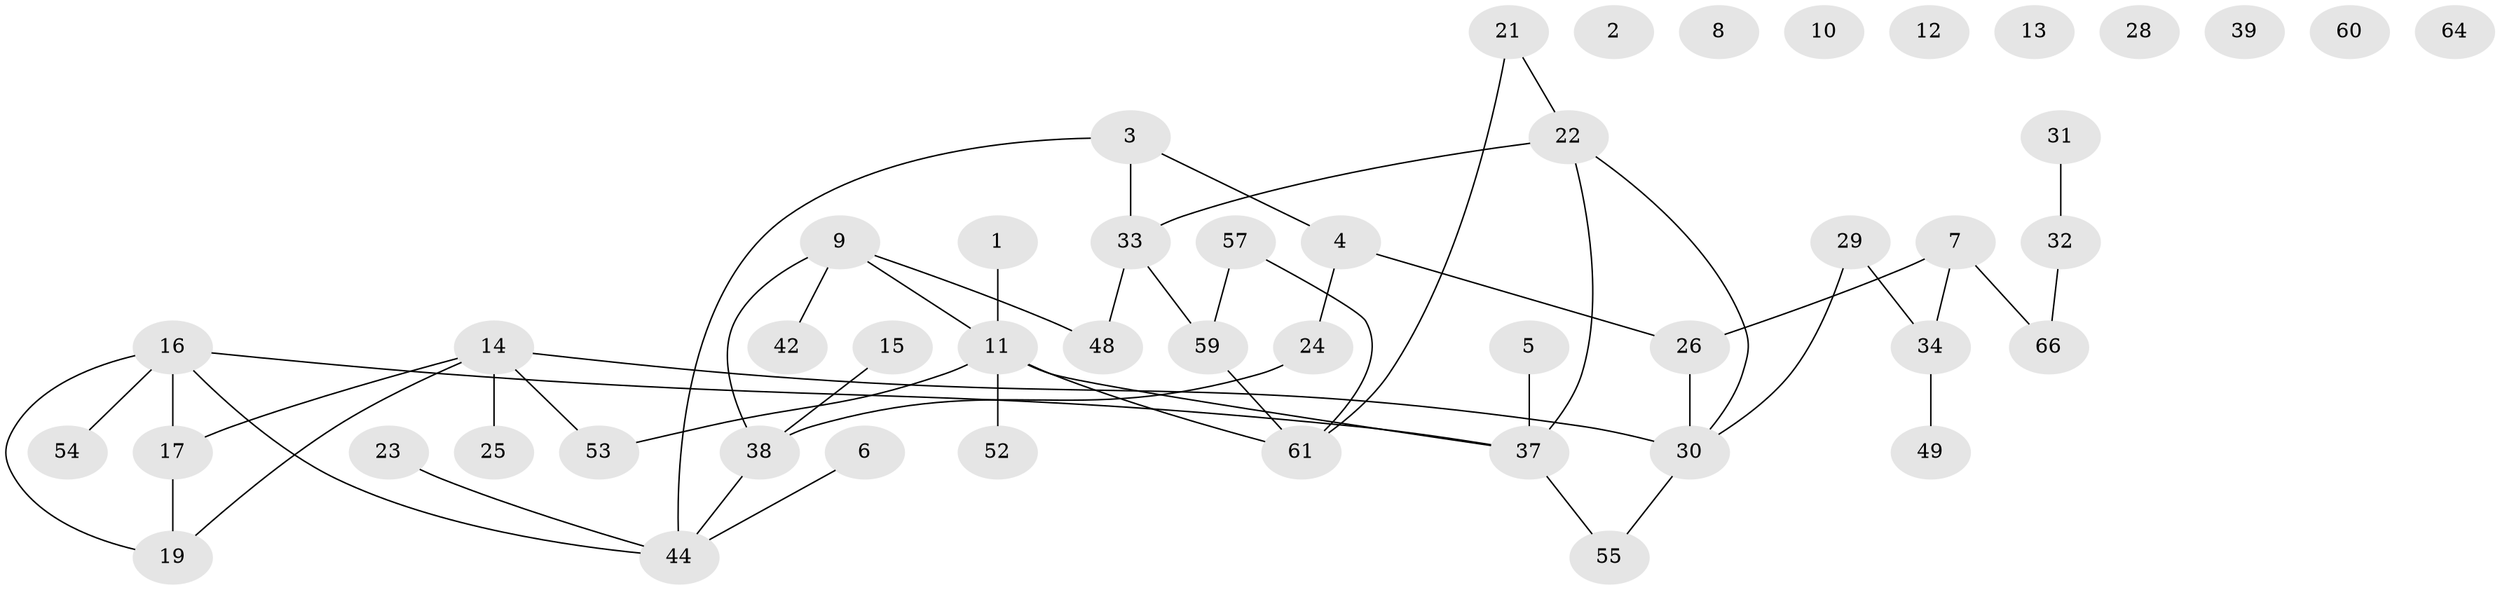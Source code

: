 // Generated by graph-tools (version 1.1) at 2025/23/03/03/25 07:23:27]
// undirected, 48 vertices, 52 edges
graph export_dot {
graph [start="1"]
  node [color=gray90,style=filled];
  1;
  2 [super="+35"];
  3;
  4 [super="+43"];
  5;
  6;
  7 [super="+50"];
  8;
  9;
  10;
  11 [super="+63"];
  12;
  13;
  14 [super="+20"];
  15;
  16 [super="+46"];
  17 [super="+18"];
  19 [super="+67"];
  21 [super="+27"];
  22;
  23;
  24 [super="+47"];
  25;
  26 [super="+36"];
  28;
  29;
  30 [super="+40"];
  31;
  32;
  33 [super="+68"];
  34 [super="+45"];
  37 [super="+65"];
  38 [super="+41"];
  39;
  42 [super="+62"];
  44 [super="+51"];
  48;
  49 [super="+58"];
  52;
  53;
  54;
  55 [super="+56"];
  57;
  59;
  60;
  61 [super="+69"];
  64;
  66;
  1 -- 11;
  3 -- 33;
  3 -- 44;
  3 -- 4;
  4 -- 26;
  4 -- 24;
  5 -- 37;
  6 -- 44;
  7 -- 26;
  7 -- 34;
  7 -- 66;
  9 -- 11;
  9 -- 38;
  9 -- 48;
  9 -- 42;
  11 -- 52;
  11 -- 37;
  11 -- 53;
  11 -- 61;
  14 -- 19;
  14 -- 30;
  14 -- 53;
  14 -- 17;
  14 -- 25;
  15 -- 38;
  16 -- 19;
  16 -- 54;
  16 -- 37;
  16 -- 17;
  16 -- 44;
  17 -- 19;
  21 -- 61;
  21 -- 22;
  22 -- 30;
  22 -- 33;
  22 -- 37;
  23 -- 44;
  24 -- 38;
  26 -- 30;
  29 -- 30;
  29 -- 34;
  30 -- 55;
  31 -- 32;
  32 -- 66;
  33 -- 59;
  33 -- 48;
  34 -- 49;
  37 -- 55;
  38 -- 44;
  57 -- 59;
  57 -- 61;
  59 -- 61;
}
